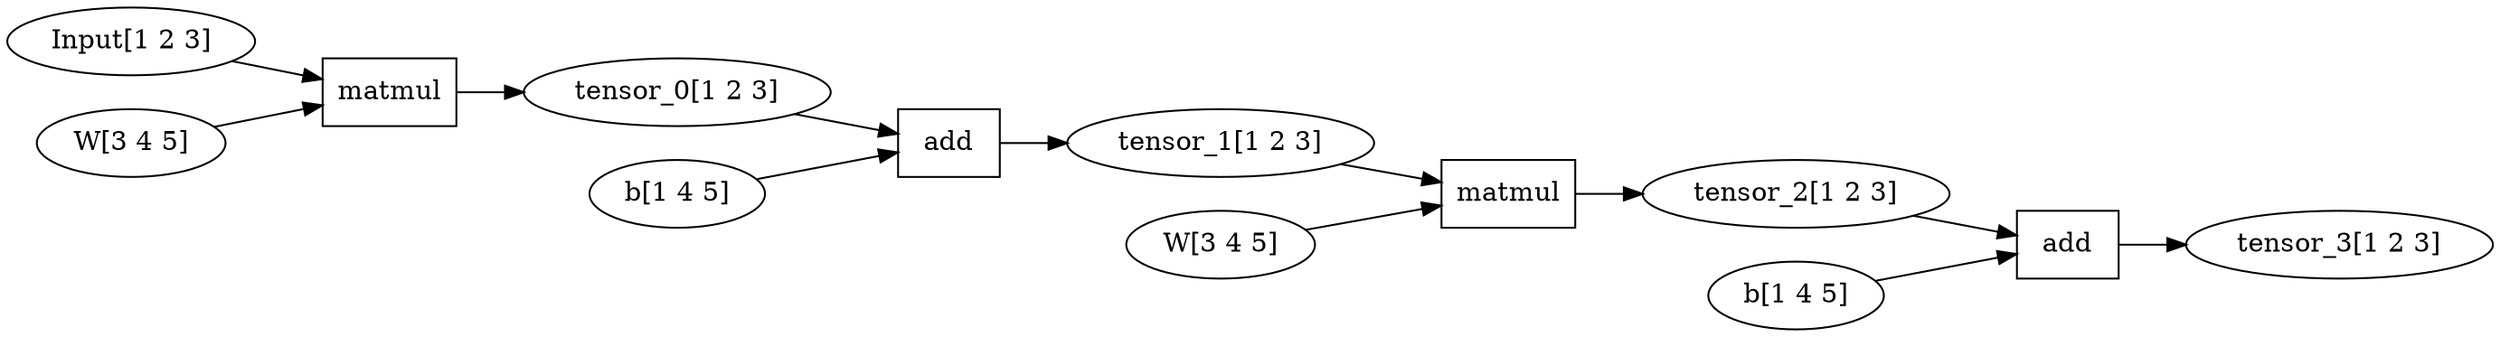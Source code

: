 digraph computational_graph {
  rankdir=LR;
  node [shape=record];
  "0xc0000c2120" [label="Input[1 2 3]", shape=ellipse];
  "0xc0000c2180" [label="W[3 4 5]", shape=ellipse];
  "0xc0000c21e0" [label="tensor_0[1 2 3]", shape=ellipse];
  "0xc0000c2240" [label="matmul", shape=rectangle];
  "0xc0000c22a0" [label="b[1 4 5]", shape=ellipse];
  "0xc0000c2300" [label="tensor_1[1 2 3]", shape=ellipse];
  "0xc0000c2360" [label="add", shape=rectangle];
  "0xc0000c23c0" [label="W[3 4 5]", shape=ellipse];
  "0xc0000c2420" [label="tensor_2[1 2 3]", shape=ellipse];
  "0xc0000c2480" [label="matmul", shape=rectangle];
  "0xc0000c24e0" [label="b[1 4 5]", shape=ellipse];
  "0xc0000c2540" [label="tensor_3[1 2 3]", shape=ellipse];
  "0xc0000c25a0" [label="add", shape=rectangle];
  "0xc0000c2240" -> "0xc0000c21e0";
  "0xc0000c2120" -> "0xc0000c2240";
  "0xc0000c2180" -> "0xc0000c2240";
  "0xc0000c2360" -> "0xc0000c2300";
  "0xc0000c21e0" -> "0xc0000c2360";
  "0xc0000c22a0" -> "0xc0000c2360";
  "0xc0000c2480" -> "0xc0000c2420";
  "0xc0000c2300" -> "0xc0000c2480";
  "0xc0000c23c0" -> "0xc0000c2480";
  "0xc0000c25a0" -> "0xc0000c2540";
  "0xc0000c2420" -> "0xc0000c25a0";
  "0xc0000c24e0" -> "0xc0000c25a0";
}
